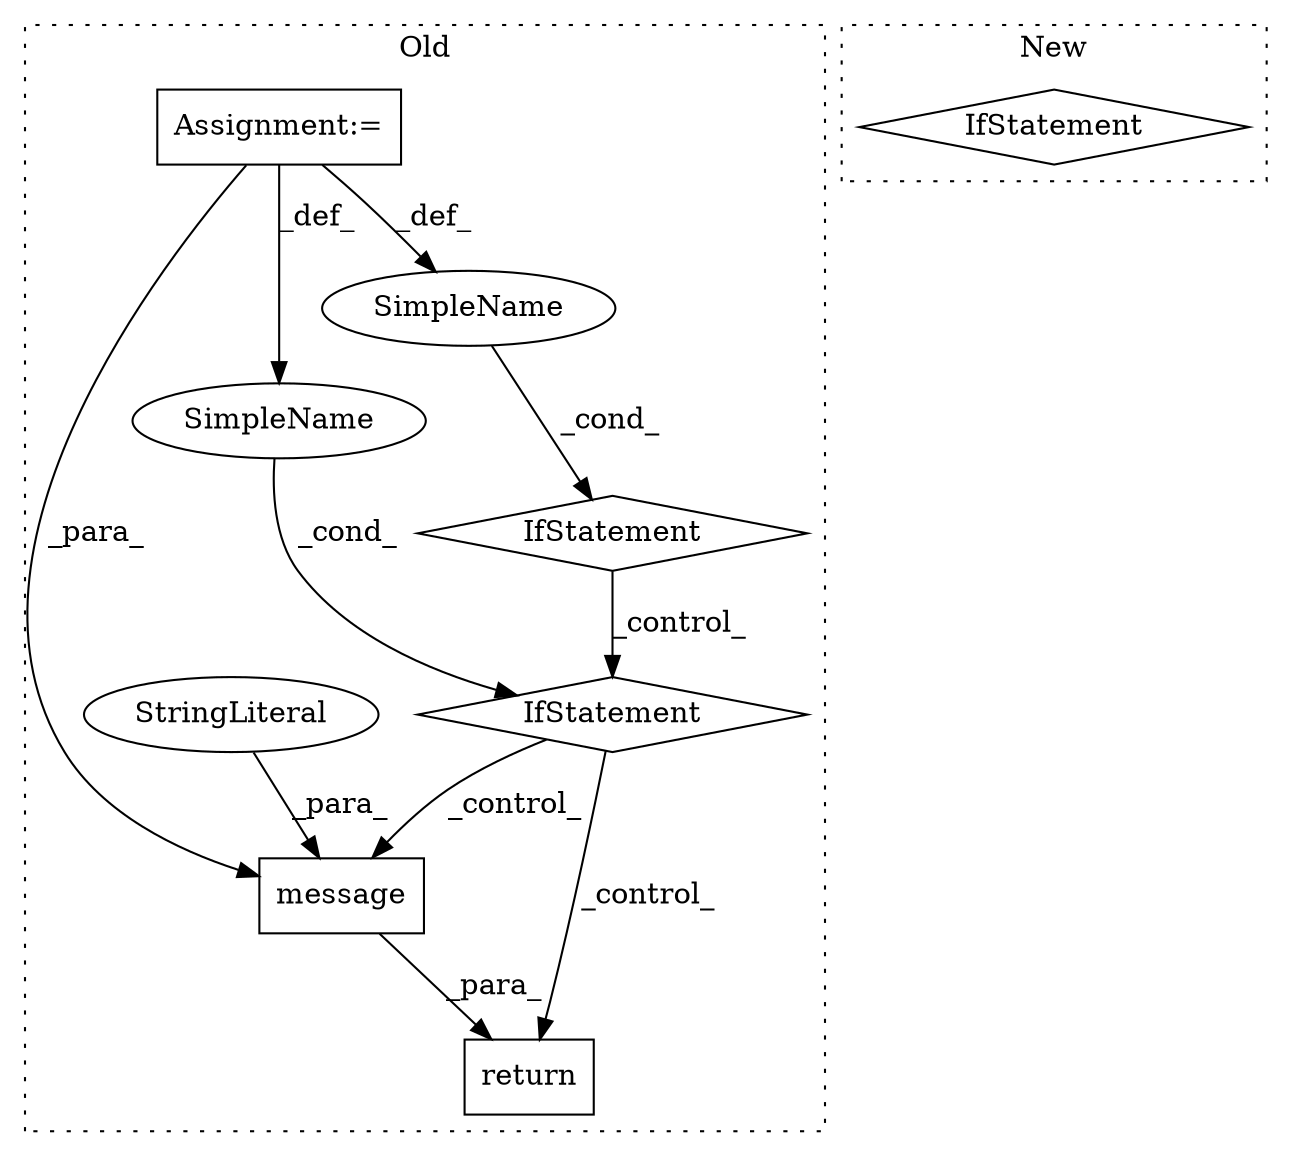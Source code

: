 digraph G {
subgraph cluster0 {
1 [label="message" a="32" s="55266,55303" l="8,1" shape="box"];
3 [label="StringLiteral" a="45" s="55290" l="6" shape="ellipse"];
4 [label="IfStatement" a="25" s="54999,55017" l="4,2" shape="diamond"];
5 [label="SimpleName" a="42" s="" l="" shape="ellipse"];
6 [label="Assignment:=" a="7" s="54989" l="4" shape="box"];
7 [label="SimpleName" a="42" s="" l="" shape="ellipse"];
8 [label="return" a="41" s="55248" l="7" shape="box"];
9 [label="IfStatement" a="25" s="55147,55188" l="4,2" shape="diamond"];
label = "Old";
style="dotted";
}
subgraph cluster1 {
2 [label="IfStatement" a="25" s="54953,54998" l="4,2" shape="diamond"];
label = "New";
style="dotted";
}
1 -> 8 [label="_para_"];
3 -> 1 [label="_para_"];
4 -> 9 [label="_control_"];
5 -> 4 [label="_cond_"];
6 -> 5 [label="_def_"];
6 -> 7 [label="_def_"];
6 -> 1 [label="_para_"];
7 -> 9 [label="_cond_"];
9 -> 1 [label="_control_"];
9 -> 8 [label="_control_"];
}